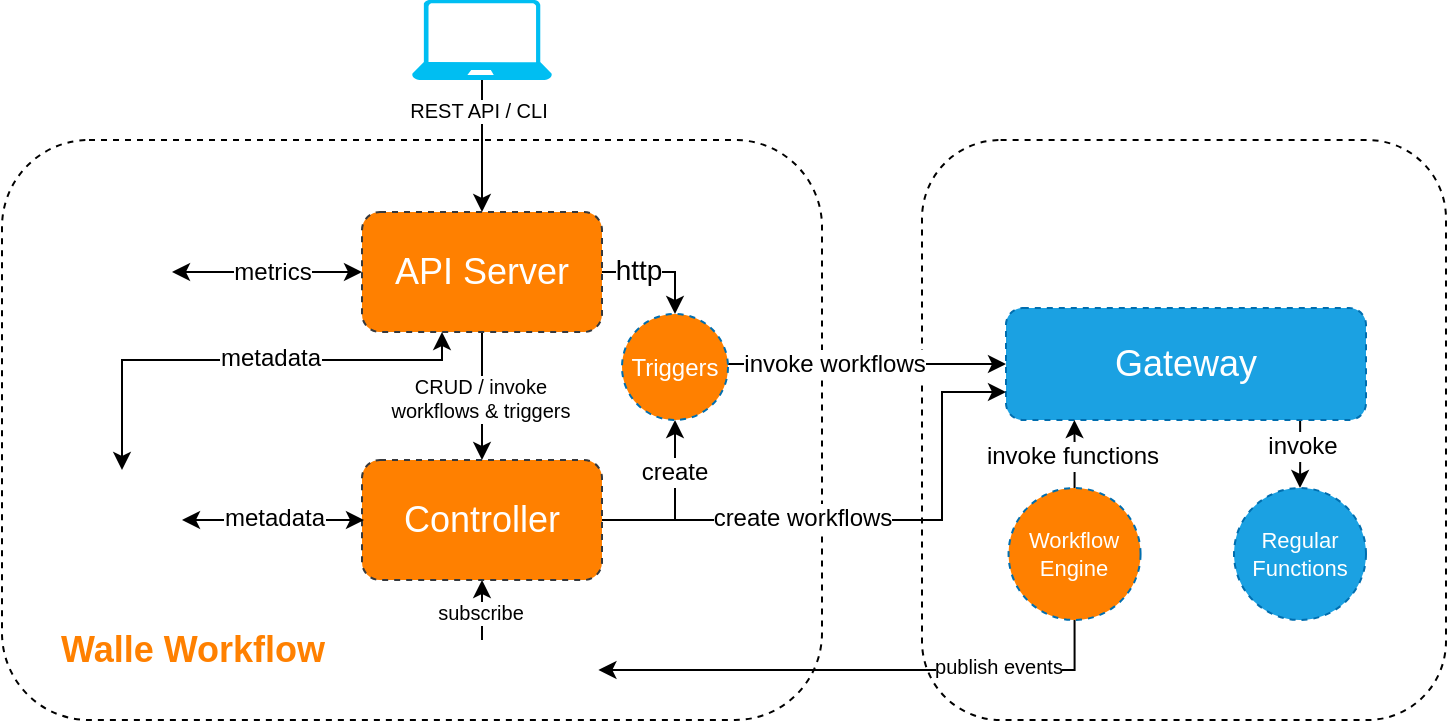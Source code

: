 <mxfile version="16.0.2" type="github">
  <diagram id="qwKRBattrOxvVShx7A_8" name="Page-1">
    <mxGraphModel dx="757" dy="393" grid="1" gridSize="10" guides="1" tooltips="1" connect="1" arrows="1" fold="1" page="1" pageScale="1" pageWidth="827" pageHeight="1169" math="0" shadow="0">
      <root>
        <mxCell id="0" />
        <mxCell id="1" parent="0" />
        <mxCell id="aP8lu7kHr-6-15jdSYuo-8" value="" style="whiteSpace=wrap;html=1;dashed=1;rounded=1;" parent="1" vertex="1">
          <mxGeometry x="560" y="100" width="262" height="290" as="geometry" />
        </mxCell>
        <mxCell id="aP8lu7kHr-6-15jdSYuo-2" value="" style="shape=image;verticalLabelPosition=bottom;labelBackgroundColor=#ffffff;verticalAlign=top;aspect=fixed;imageAspect=0;image=https://blog.alexellis.io/content/images/2017/08/faas_side.png;" parent="1" vertex="1">
          <mxGeometry x="603.28" y="124" width="177.44" height="41.29" as="geometry" />
        </mxCell>
        <mxCell id="aP8lu7kHr-6-15jdSYuo-43" style="edgeStyle=orthogonalEdgeStyle;rounded=0;orthogonalLoop=1;jettySize=auto;html=1;fontSize=12;fontColor=#000000;exitX=0.817;exitY=1;exitDx=0;exitDy=0;exitPerimeter=0;" parent="1" source="aP8lu7kHr-6-15jdSYuo-13" target="aP8lu7kHr-6-15jdSYuo-20" edge="1">
          <mxGeometry relative="1" as="geometry" />
        </mxCell>
        <mxCell id="aP8lu7kHr-6-15jdSYuo-87" value="invoke" style="edgeLabel;html=1;align=center;verticalAlign=middle;resizable=0;points=[];fontSize=12;fontColor=#000000;" parent="aP8lu7kHr-6-15jdSYuo-43" vertex="1" connectable="0">
          <mxGeometry x="-0.362" y="1" relative="1" as="geometry">
            <mxPoint y="2" as="offset" />
          </mxGeometry>
        </mxCell>
        <mxCell id="aP8lu7kHr-6-15jdSYuo-13" value="Gateway" style="whiteSpace=wrap;html=1;rounded=1;dashed=1;fillColor=#1ba1e2;fontColor=#ffffff;strokeColor=#006EAF;fontSize=18;" parent="1" vertex="1">
          <mxGeometry x="602" y="184" width="180" height="56" as="geometry" />
        </mxCell>
        <mxCell id="aP8lu7kHr-6-15jdSYuo-40" style="edgeStyle=orthogonalEdgeStyle;rounded=0;orthogonalLoop=1;jettySize=auto;html=1;entryX=0.19;entryY=1;entryDx=0;entryDy=0;entryPerimeter=0;fontSize=12;fontColor=#000000;" parent="1" source="aP8lu7kHr-6-15jdSYuo-19" target="aP8lu7kHr-6-15jdSYuo-13" edge="1">
          <mxGeometry relative="1" as="geometry" />
        </mxCell>
        <mxCell id="aP8lu7kHr-6-15jdSYuo-86" value="invoke functions" style="edgeLabel;html=1;align=center;verticalAlign=middle;resizable=0;points=[];fontSize=12;fontColor=#000000;" parent="aP8lu7kHr-6-15jdSYuo-40" vertex="1" connectable="0">
          <mxGeometry x="0.228" y="1" relative="1" as="geometry">
            <mxPoint y="5" as="offset" />
          </mxGeometry>
        </mxCell>
        <mxCell id="aP8lu7kHr-6-15jdSYuo-24" value="" style="whiteSpace=wrap;html=1;rounded=1;dashed=1;fontSize=11;" parent="1" vertex="1">
          <mxGeometry x="100" y="100" width="410" height="290" as="geometry" />
        </mxCell>
        <mxCell id="aP8lu7kHr-6-15jdSYuo-85" style="edgeStyle=orthogonalEdgeStyle;rounded=0;orthogonalLoop=1;jettySize=auto;html=1;entryX=1;entryY=0.5;entryDx=0;entryDy=0;fontSize=12;fontColor=#000000;startArrow=none;startFill=0;endArrow=classic;endFill=1;exitX=0.5;exitY=1;exitDx=0;exitDy=0;" parent="1" source="aP8lu7kHr-6-15jdSYuo-19" target="aP8lu7kHr-6-15jdSYuo-47" edge="1">
          <mxGeometry relative="1" as="geometry" />
        </mxCell>
        <mxCell id="aP8lu7kHr-6-15jdSYuo-91" value="publish events" style="edgeLabel;html=1;align=center;verticalAlign=middle;resizable=0;points=[];fontSize=10;fontColor=#000000;" parent="aP8lu7kHr-6-15jdSYuo-85" vertex="1" connectable="0">
          <mxGeometry x="0.259" y="-1" relative="1" as="geometry">
            <mxPoint x="102" y="-1" as="offset" />
          </mxGeometry>
        </mxCell>
        <mxCell id="aP8lu7kHr-6-15jdSYuo-19" value="Workflow&lt;br&gt;Engine" style="ellipse;whiteSpace=wrap;html=1;rounded=1;dashed=1;fontSize=11;fillColor=#FF8000;fontColor=#ffffff;strokeColor=#006EAF;" parent="1" vertex="1">
          <mxGeometry x="603.28" y="274" width="66" height="66" as="geometry" />
        </mxCell>
        <mxCell id="aP8lu7kHr-6-15jdSYuo-20" value="Regular&lt;br&gt;Functions" style="ellipse;whiteSpace=wrap;html=1;rounded=1;dashed=1;fontSize=11;fillColor=#1ba1e2;fontColor=#ffffff;strokeColor=#006EAF;" parent="1" vertex="1">
          <mxGeometry x="716" y="274" width="66" height="66" as="geometry" />
        </mxCell>
        <mxCell id="aP8lu7kHr-6-15jdSYuo-53" style="edgeStyle=orthogonalEdgeStyle;rounded=0;orthogonalLoop=1;jettySize=auto;html=1;entryX=0.5;entryY=0;entryDx=0;entryDy=0;fontSize=12;fontColor=#000000;" parent="1" source="aP8lu7kHr-6-15jdSYuo-34" target="aP8lu7kHr-6-15jdSYuo-46" edge="1">
          <mxGeometry relative="1" as="geometry">
            <Array as="points" />
          </mxGeometry>
        </mxCell>
        <mxCell id="aP8lu7kHr-6-15jdSYuo-92" value="CRUD / invoke&lt;br&gt;workflows &amp;amp; triggers" style="edgeLabel;html=1;align=center;verticalAlign=middle;resizable=0;points=[];fontSize=10;fontColor=#000000;" parent="aP8lu7kHr-6-15jdSYuo-53" vertex="1" connectable="0">
          <mxGeometry x="-0.131" y="-1" relative="1" as="geometry">
            <mxPoint y="5" as="offset" />
          </mxGeometry>
        </mxCell>
        <mxCell id="aP8lu7kHr-6-15jdSYuo-98" style="edgeStyle=orthogonalEdgeStyle;rounded=0;orthogonalLoop=1;jettySize=auto;html=1;fontSize=14;fontColor=#000000;startArrow=none;startFill=0;endArrow=classic;endFill=1;entryX=0.5;entryY=0;entryDx=0;entryDy=0;" parent="1" source="aP8lu7kHr-6-15jdSYuo-34" target="aP8lu7kHr-6-15jdSYuo-95" edge="1">
          <mxGeometry relative="1" as="geometry" />
        </mxCell>
        <mxCell id="aP8lu7kHr-6-15jdSYuo-99" value="http" style="edgeLabel;html=1;align=center;verticalAlign=middle;resizable=0;points=[];fontSize=14;fontColor=#000000;" parent="aP8lu7kHr-6-15jdSYuo-98" vertex="1" connectable="0">
          <mxGeometry x="-0.025" y="1" relative="1" as="geometry">
            <mxPoint x="-10" as="offset" />
          </mxGeometry>
        </mxCell>
        <mxCell id="aP8lu7kHr-6-15jdSYuo-34" value="API Server" style="whiteSpace=wrap;html=1;rounded=1;dashed=1;fontSize=18;fillColor=#FF8000;strokeColor=#36393d;fontColor=#FFFFFF;" parent="1" vertex="1">
          <mxGeometry x="280" y="136" width="120" height="60" as="geometry" />
        </mxCell>
        <mxCell id="aP8lu7kHr-6-15jdSYuo-36" style="edgeStyle=orthogonalEdgeStyle;rounded=0;orthogonalLoop=1;jettySize=auto;html=1;fontSize=18;fontColor=#FFFFFF;" parent="1" source="aP8lu7kHr-6-15jdSYuo-35" target="aP8lu7kHr-6-15jdSYuo-34" edge="1">
          <mxGeometry relative="1" as="geometry" />
        </mxCell>
        <mxCell id="aP8lu7kHr-6-15jdSYuo-93" value="REST API / CLI" style="edgeLabel;html=1;align=center;verticalAlign=middle;resizable=0;points=[];fontSize=10;fontColor=#000000;" parent="aP8lu7kHr-6-15jdSYuo-36" vertex="1" connectable="0">
          <mxGeometry x="-0.399" y="-2" relative="1" as="geometry">
            <mxPoint y="-5" as="offset" />
          </mxGeometry>
        </mxCell>
        <mxCell id="aP8lu7kHr-6-15jdSYuo-35" value="" style="verticalLabelPosition=bottom;html=1;verticalAlign=top;align=center;strokeColor=none;fillColor=#00BEF2;shape=mxgraph.azure.laptop;pointerEvents=1;rounded=1;dashed=1;fontSize=18;fontColor=#FFFFFF;" parent="1" vertex="1">
          <mxGeometry x="305" y="30" width="70" height="40" as="geometry" />
        </mxCell>
        <mxCell id="aP8lu7kHr-6-15jdSYuo-65" value="" style="edgeStyle=orthogonalEdgeStyle;rounded=0;orthogonalLoop=1;jettySize=auto;html=1;fontSize=12;fontColor=#000000;exitX=0;exitY=0.5;exitDx=0;exitDy=0;startArrow=classic;startFill=1;" parent="1" source="aP8lu7kHr-6-15jdSYuo-34" target="aP8lu7kHr-6-15jdSYuo-64" edge="1">
          <mxGeometry relative="1" as="geometry" />
        </mxCell>
        <mxCell id="aP8lu7kHr-6-15jdSYuo-66" value="metrics" style="edgeLabel;html=1;align=center;verticalAlign=middle;resizable=0;points=[];fontSize=12;fontColor=#000000;" parent="aP8lu7kHr-6-15jdSYuo-65" vertex="1" connectable="0">
          <mxGeometry x="0.377" y="-2" relative="1" as="geometry">
            <mxPoint x="20" y="2" as="offset" />
          </mxGeometry>
        </mxCell>
        <mxCell id="aP8lu7kHr-6-15jdSYuo-79" style="edgeStyle=orthogonalEdgeStyle;rounded=0;orthogonalLoop=1;jettySize=auto;html=1;fontSize=12;fontColor=#000000;startArrow=classic;startFill=1;endArrow=none;endFill=0;" parent="1" source="aP8lu7kHr-6-15jdSYuo-46" target="aP8lu7kHr-6-15jdSYuo-47" edge="1">
          <mxGeometry relative="1" as="geometry" />
        </mxCell>
        <mxCell id="aP8lu7kHr-6-15jdSYuo-90" value="subscribe" style="edgeLabel;html=1;align=center;verticalAlign=middle;resizable=0;points=[];fontSize=10;fontColor=#000000;" parent="aP8lu7kHr-6-15jdSYuo-79" vertex="1" connectable="0">
          <mxGeometry x="-0.259" y="-1" relative="1" as="geometry">
            <mxPoint y="-3" as="offset" />
          </mxGeometry>
        </mxCell>
        <mxCell id="aP8lu7kHr-6-15jdSYuo-81" style="edgeStyle=orthogonalEdgeStyle;rounded=0;orthogonalLoop=1;jettySize=auto;html=1;fontSize=12;fontColor=#000000;startArrow=none;startFill=0;endArrow=classic;endFill=1;entryX=0;entryY=0.75;entryDx=0;entryDy=0;" parent="1" source="aP8lu7kHr-6-15jdSYuo-46" edge="1" target="aP8lu7kHr-6-15jdSYuo-13">
          <mxGeometry relative="1" as="geometry">
            <mxPoint x="602" y="230" as="targetPoint" />
            <Array as="points">
              <mxPoint x="570" y="290" />
              <mxPoint x="570" y="226" />
            </Array>
          </mxGeometry>
        </mxCell>
        <mxCell id="aP8lu7kHr-6-15jdSYuo-82" value="create workflows" style="edgeLabel;html=1;align=center;verticalAlign=middle;resizable=0;points=[];fontSize=12;fontColor=#000000;" parent="aP8lu7kHr-6-15jdSYuo-81" vertex="1" connectable="0">
          <mxGeometry x="-0.677" y="-2" relative="1" as="geometry">
            <mxPoint x="57" y="-3" as="offset" />
          </mxGeometry>
        </mxCell>
        <mxCell id="aP8lu7kHr-6-15jdSYuo-97" style="edgeStyle=orthogonalEdgeStyle;rounded=0;orthogonalLoop=1;jettySize=auto;html=1;entryX=0.5;entryY=1;entryDx=0;entryDy=0;fontSize=14;fontColor=#000000;startArrow=none;startFill=0;endArrow=classic;endFill=1;" parent="1" source="aP8lu7kHr-6-15jdSYuo-46" target="aP8lu7kHr-6-15jdSYuo-95" edge="1">
          <mxGeometry relative="1" as="geometry" />
        </mxCell>
        <mxCell id="aP8lu7kHr-6-15jdSYuo-104" value="create" style="edgeLabel;html=1;align=center;verticalAlign=middle;resizable=0;points=[];fontSize=12;fontColor=#000000;" parent="aP8lu7kHr-6-15jdSYuo-97" vertex="1" connectable="0">
          <mxGeometry x="0.49" y="1" relative="1" as="geometry">
            <mxPoint y="4" as="offset" />
          </mxGeometry>
        </mxCell>
        <mxCell id="aP8lu7kHr-6-15jdSYuo-46" value="Controller" style="whiteSpace=wrap;html=1;rounded=1;dashed=1;fontSize=18;fillColor=#FF8000;strokeColor=#36393d;fontColor=#FFFFFF;" parent="1" vertex="1">
          <mxGeometry x="280" y="260" width="120" height="60" as="geometry" />
        </mxCell>
        <mxCell id="aP8lu7kHr-6-15jdSYuo-47" value="" style="shape=image;verticalLabelPosition=bottom;labelBackgroundColor=#ffffff;verticalAlign=top;aspect=fixed;imageAspect=0;image=https://nats.io/img/logos/nats-horizontal-color.png;" parent="1" vertex="1">
          <mxGeometry x="281.79" y="350" width="116.42" height="30" as="geometry" />
        </mxCell>
        <mxCell id="aP8lu7kHr-6-15jdSYuo-64" value="" style="shape=image;imageAspect=0;aspect=fixed;verticalLabelPosition=bottom;verticalAlign=top;rounded=1;dashed=1;fontSize=12;fontColor=#000000;fillColor=#FF8000;image=https://avatars.githubusercontent.com/u/3380462?s=200&amp;v=4;" parent="1" vertex="1">
          <mxGeometry x="140" y="143.5" width="45" height="45" as="geometry" />
        </mxCell>
        <mxCell id="aP8lu7kHr-6-15jdSYuo-83" style="edgeStyle=orthogonalEdgeStyle;rounded=0;orthogonalLoop=1;jettySize=auto;html=1;fontSize=12;fontColor=#000000;startArrow=classic;startFill=1;endArrow=classic;endFill=1;" parent="1" source="aP8lu7kHr-6-15jdSYuo-67" edge="1">
          <mxGeometry relative="1" as="geometry">
            <mxPoint x="320" y="196" as="targetPoint" />
            <Array as="points">
              <mxPoint x="160" y="210" />
              <mxPoint x="320" y="210" />
            </Array>
          </mxGeometry>
        </mxCell>
        <mxCell id="aP8lu7kHr-6-15jdSYuo-88" value="metadata" style="edgeLabel;html=1;align=center;verticalAlign=middle;resizable=0;points=[];fontSize=12;fontColor=#000000;" parent="aP8lu7kHr-6-15jdSYuo-83" vertex="1" connectable="0">
          <mxGeometry x="0.028" y="1" relative="1" as="geometry">
            <mxPoint x="11" as="offset" />
          </mxGeometry>
        </mxCell>
        <mxCell id="aP8lu7kHr-6-15jdSYuo-84" style="edgeStyle=orthogonalEdgeStyle;rounded=0;orthogonalLoop=1;jettySize=auto;html=1;fontSize=12;fontColor=#000000;startArrow=classic;startFill=1;endArrow=classic;endFill=1;exitX=1;exitY=0.5;exitDx=0;exitDy=0;" parent="1" source="aP8lu7kHr-6-15jdSYuo-67" edge="1">
          <mxGeometry relative="1" as="geometry">
            <mxPoint x="191" y="290" as="sourcePoint" />
            <mxPoint x="281" y="290" as="targetPoint" />
          </mxGeometry>
        </mxCell>
        <mxCell id="aP8lu7kHr-6-15jdSYuo-89" value="metadata" style="edgeLabel;html=1;align=center;verticalAlign=middle;resizable=0;points=[];fontSize=12;fontColor=#000000;" parent="aP8lu7kHr-6-15jdSYuo-84" vertex="1" connectable="0">
          <mxGeometry x="-0.312" relative="1" as="geometry">
            <mxPoint x="14" y="-1" as="offset" />
          </mxGeometry>
        </mxCell>
        <mxCell id="aP8lu7kHr-6-15jdSYuo-67" value="" style="shape=image;imageAspect=0;aspect=fixed;verticalLabelPosition=bottom;verticalAlign=top;rounded=1;dashed=1;fontSize=12;fontColor=#000000;fillColor=#FF8000;image=https://raw.githubusercontent.com/github/explore/80688e429a7d4ef2fca1e82350fe8e3517d3494d/topics/postgresql/postgresql.png;" parent="1" vertex="1">
          <mxGeometry x="140" y="265" width="50" height="50" as="geometry" />
        </mxCell>
        <mxCell id="aP8lu7kHr-6-15jdSYuo-101" style="edgeStyle=orthogonalEdgeStyle;rounded=0;orthogonalLoop=1;jettySize=auto;html=1;fontSize=12;fontColor=#000000;startArrow=none;startFill=0;endArrow=classic;endFill=1;" parent="1" source="aP8lu7kHr-6-15jdSYuo-95" target="aP8lu7kHr-6-15jdSYuo-13" edge="1">
          <mxGeometry relative="1" as="geometry">
            <Array as="points">
              <mxPoint x="540" y="212" />
              <mxPoint x="540" y="212" />
            </Array>
          </mxGeometry>
        </mxCell>
        <mxCell id="aP8lu7kHr-6-15jdSYuo-102" value="invoke workflows" style="edgeLabel;html=1;align=center;verticalAlign=middle;resizable=0;points=[];fontSize=12;fontColor=#000000;" parent="aP8lu7kHr-6-15jdSYuo-101" vertex="1" connectable="0">
          <mxGeometry x="-0.522" relative="1" as="geometry">
            <mxPoint x="20" as="offset" />
          </mxGeometry>
        </mxCell>
        <mxCell id="aP8lu7kHr-6-15jdSYuo-95" value="Triggers" style="ellipse;whiteSpace=wrap;html=1;rounded=1;dashed=1;fontSize=12;fillColor=#FF8000;fontColor=#ffffff;strokeColor=#006EAF;" parent="1" vertex="1">
          <mxGeometry x="410" y="187" width="53" height="53" as="geometry" />
        </mxCell>
        <mxCell id="aP8lu7kHr-6-15jdSYuo-105" value="Walle Workflow" style="text;html=1;resizable=0;autosize=1;align=center;verticalAlign=middle;points=[];fillColor=none;strokeColor=none;rounded=0;dashed=1;fontSize=18;fontColor=#FF8000;fontStyle=1" parent="1" vertex="1">
          <mxGeometry x="120" y="340" width="150" height="30" as="geometry" />
        </mxCell>
      </root>
    </mxGraphModel>
  </diagram>
</mxfile>
